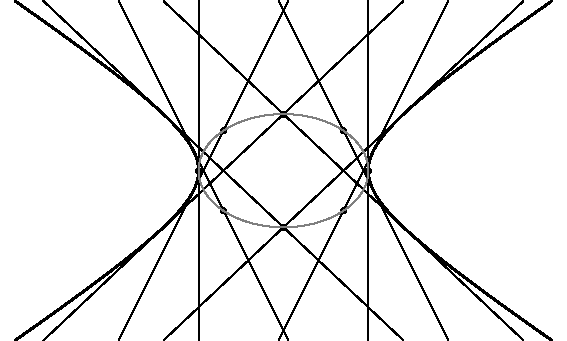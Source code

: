     import geometry; size(10cm,0);
    draw(box((-5,-3),(5,3)), invisible);
    hyperbola h=hyperbola(origin,1.5,1);
    draw(h, linewidth(bp));

    for (int i=0; i < 360; i +=45 ) {
      point M=(1.5*Cos(i), Sin(i));
      dot(M); draw(tangents(h,M)); }
    draw(ellipse(origin,1.5,1), grey);

